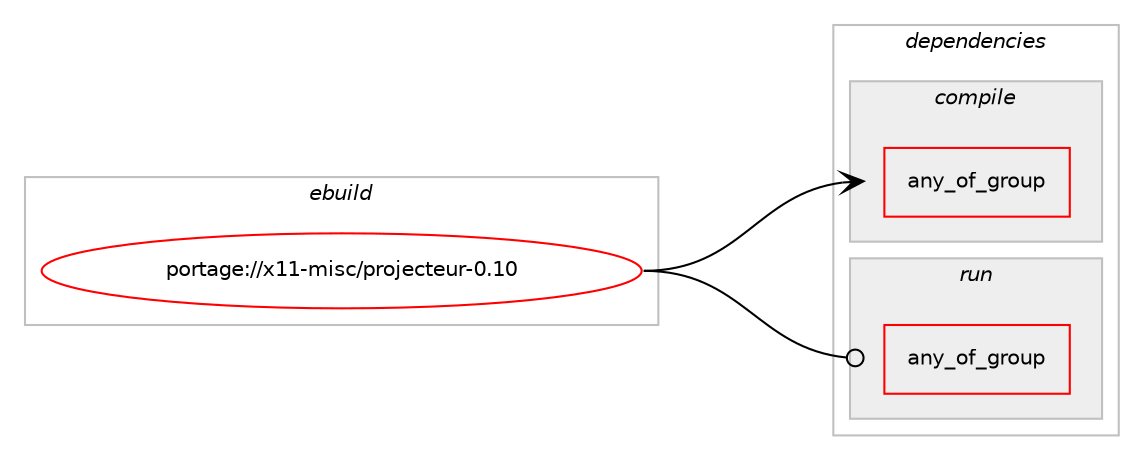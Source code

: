 digraph prolog {

# *************
# Graph options
# *************

newrank=true;
concentrate=true;
compound=true;
graph [rankdir=LR,fontname=Helvetica,fontsize=10,ranksep=1.5];#, ranksep=2.5, nodesep=0.2];
edge  [arrowhead=vee];
node  [fontname=Helvetica,fontsize=10];

# **********
# The ebuild
# **********

subgraph cluster_leftcol {
color=gray;
rank=same;
label=<<i>ebuild</i>>;
id [label="portage://x11-misc/projecteur-0.10", color=red, width=4, href="../x11-misc/projecteur-0.10.svg"];
}

# ****************
# The dependencies
# ****************

subgraph cluster_midcol {
color=gray;
label=<<i>dependencies</i>>;
subgraph cluster_compile {
fillcolor="#eeeeee";
style=filled;
label=<<i>compile</i>>;
subgraph any247 {
dependency19952 [label=<<TABLE BORDER="0" CELLBORDER="1" CELLSPACING="0" CELLPADDING="4"><TR><TD CELLPADDING="10">any_of_group</TD></TR></TABLE>>, shape=none, color=red];# *** BEGIN UNKNOWN DEPENDENCY TYPE (TODO) ***
# dependency19952 -> package_dependency(portage://x11-misc/projecteur-0.10,install,no,dev-qt,qtgui,none,[,,],[slot(5)],[use(enable(X),negative)])
# *** END UNKNOWN DEPENDENCY TYPE (TODO) ***

# *** BEGIN UNKNOWN DEPENDENCY TYPE (TODO) ***
# dependency19952 -> package_dependency(portage://x11-misc/projecteur-0.10,install,no,dev-qt,qtgui,none,[,,],[slot(5)],[use(enable(xcb),negative)])
# *** END UNKNOWN DEPENDENCY TYPE (TODO) ***

}
id:e -> dependency19952:w [weight=20,style="solid",arrowhead="vee"];
# *** BEGIN UNKNOWN DEPENDENCY TYPE (TODO) ***
# id -> package_dependency(portage://x11-misc/projecteur-0.10,install,no,dev-qt,qtcore,none,[,,],[slot(5)],[])
# *** END UNKNOWN DEPENDENCY TYPE (TODO) ***

# *** BEGIN UNKNOWN DEPENDENCY TYPE (TODO) ***
# id -> package_dependency(portage://x11-misc/projecteur-0.10,install,no,dev-qt,qtdeclarative,none,[,,],[slot(5)],[])
# *** END UNKNOWN DEPENDENCY TYPE (TODO) ***

# *** BEGIN UNKNOWN DEPENDENCY TYPE (TODO) ***
# id -> package_dependency(portage://x11-misc/projecteur-0.10,install,no,dev-qt,qtnetwork,none,[,,],[slot(5)],[])
# *** END UNKNOWN DEPENDENCY TYPE (TODO) ***

# *** BEGIN UNKNOWN DEPENDENCY TYPE (TODO) ***
# id -> package_dependency(portage://x11-misc/projecteur-0.10,install,no,dev-qt,qtwidgets,none,[,,],[slot(5)],[])
# *** END UNKNOWN DEPENDENCY TYPE (TODO) ***

# *** BEGIN UNKNOWN DEPENDENCY TYPE (TODO) ***
# id -> package_dependency(portage://x11-misc/projecteur-0.10,install,no,dev-qt,qtx11extras,none,[,,],[slot(5)],[])
# *** END UNKNOWN DEPENDENCY TYPE (TODO) ***

# *** BEGIN UNKNOWN DEPENDENCY TYPE (TODO) ***
# id -> package_dependency(portage://x11-misc/projecteur-0.10,install,no,virtual,udev,none,[,,],[],[])
# *** END UNKNOWN DEPENDENCY TYPE (TODO) ***

# *** BEGIN UNKNOWN DEPENDENCY TYPE (TODO) ***
# id -> package_dependency(portage://x11-misc/projecteur-0.10,install,no,x11-libs,libX11,none,[,,],[],[])
# *** END UNKNOWN DEPENDENCY TYPE (TODO) ***

}
subgraph cluster_compileandrun {
fillcolor="#eeeeee";
style=filled;
label=<<i>compile and run</i>>;
}
subgraph cluster_run {
fillcolor="#eeeeee";
style=filled;
label=<<i>run</i>>;
subgraph any248 {
dependency19953 [label=<<TABLE BORDER="0" CELLBORDER="1" CELLSPACING="0" CELLPADDING="4"><TR><TD CELLPADDING="10">any_of_group</TD></TR></TABLE>>, shape=none, color=red];# *** BEGIN UNKNOWN DEPENDENCY TYPE (TODO) ***
# dependency19953 -> package_dependency(portage://x11-misc/projecteur-0.10,run,no,dev-qt,qtgui,none,[,,],[slot(5)],[use(enable(X),negative)])
# *** END UNKNOWN DEPENDENCY TYPE (TODO) ***

# *** BEGIN UNKNOWN DEPENDENCY TYPE (TODO) ***
# dependency19953 -> package_dependency(portage://x11-misc/projecteur-0.10,run,no,dev-qt,qtgui,none,[,,],[slot(5)],[use(enable(xcb),negative)])
# *** END UNKNOWN DEPENDENCY TYPE (TODO) ***

}
id:e -> dependency19953:w [weight=20,style="solid",arrowhead="odot"];
# *** BEGIN UNKNOWN DEPENDENCY TYPE (TODO) ***
# id -> package_dependency(portage://x11-misc/projecteur-0.10,run,no,dev-qt,qtcore,none,[,,],[slot(5)],[])
# *** END UNKNOWN DEPENDENCY TYPE (TODO) ***

# *** BEGIN UNKNOWN DEPENDENCY TYPE (TODO) ***
# id -> package_dependency(portage://x11-misc/projecteur-0.10,run,no,dev-qt,qtdeclarative,none,[,,],[slot(5)],[])
# *** END UNKNOWN DEPENDENCY TYPE (TODO) ***

# *** BEGIN UNKNOWN DEPENDENCY TYPE (TODO) ***
# id -> package_dependency(portage://x11-misc/projecteur-0.10,run,no,dev-qt,qtnetwork,none,[,,],[slot(5)],[])
# *** END UNKNOWN DEPENDENCY TYPE (TODO) ***

# *** BEGIN UNKNOWN DEPENDENCY TYPE (TODO) ***
# id -> package_dependency(portage://x11-misc/projecteur-0.10,run,no,dev-qt,qtwidgets,none,[,,],[slot(5)],[])
# *** END UNKNOWN DEPENDENCY TYPE (TODO) ***

# *** BEGIN UNKNOWN DEPENDENCY TYPE (TODO) ***
# id -> package_dependency(portage://x11-misc/projecteur-0.10,run,no,dev-qt,qtx11extras,none,[,,],[slot(5)],[])
# *** END UNKNOWN DEPENDENCY TYPE (TODO) ***

# *** BEGIN UNKNOWN DEPENDENCY TYPE (TODO) ***
# id -> package_dependency(portage://x11-misc/projecteur-0.10,run,no,virtual,udev,none,[,,],[],[])
# *** END UNKNOWN DEPENDENCY TYPE (TODO) ***

# *** BEGIN UNKNOWN DEPENDENCY TYPE (TODO) ***
# id -> package_dependency(portage://x11-misc/projecteur-0.10,run,no,x11-libs,libX11,none,[,,],[],[])
# *** END UNKNOWN DEPENDENCY TYPE (TODO) ***

}
}

# **************
# The candidates
# **************

subgraph cluster_choices {
rank=same;
color=gray;
label=<<i>candidates</i>>;

}

}
